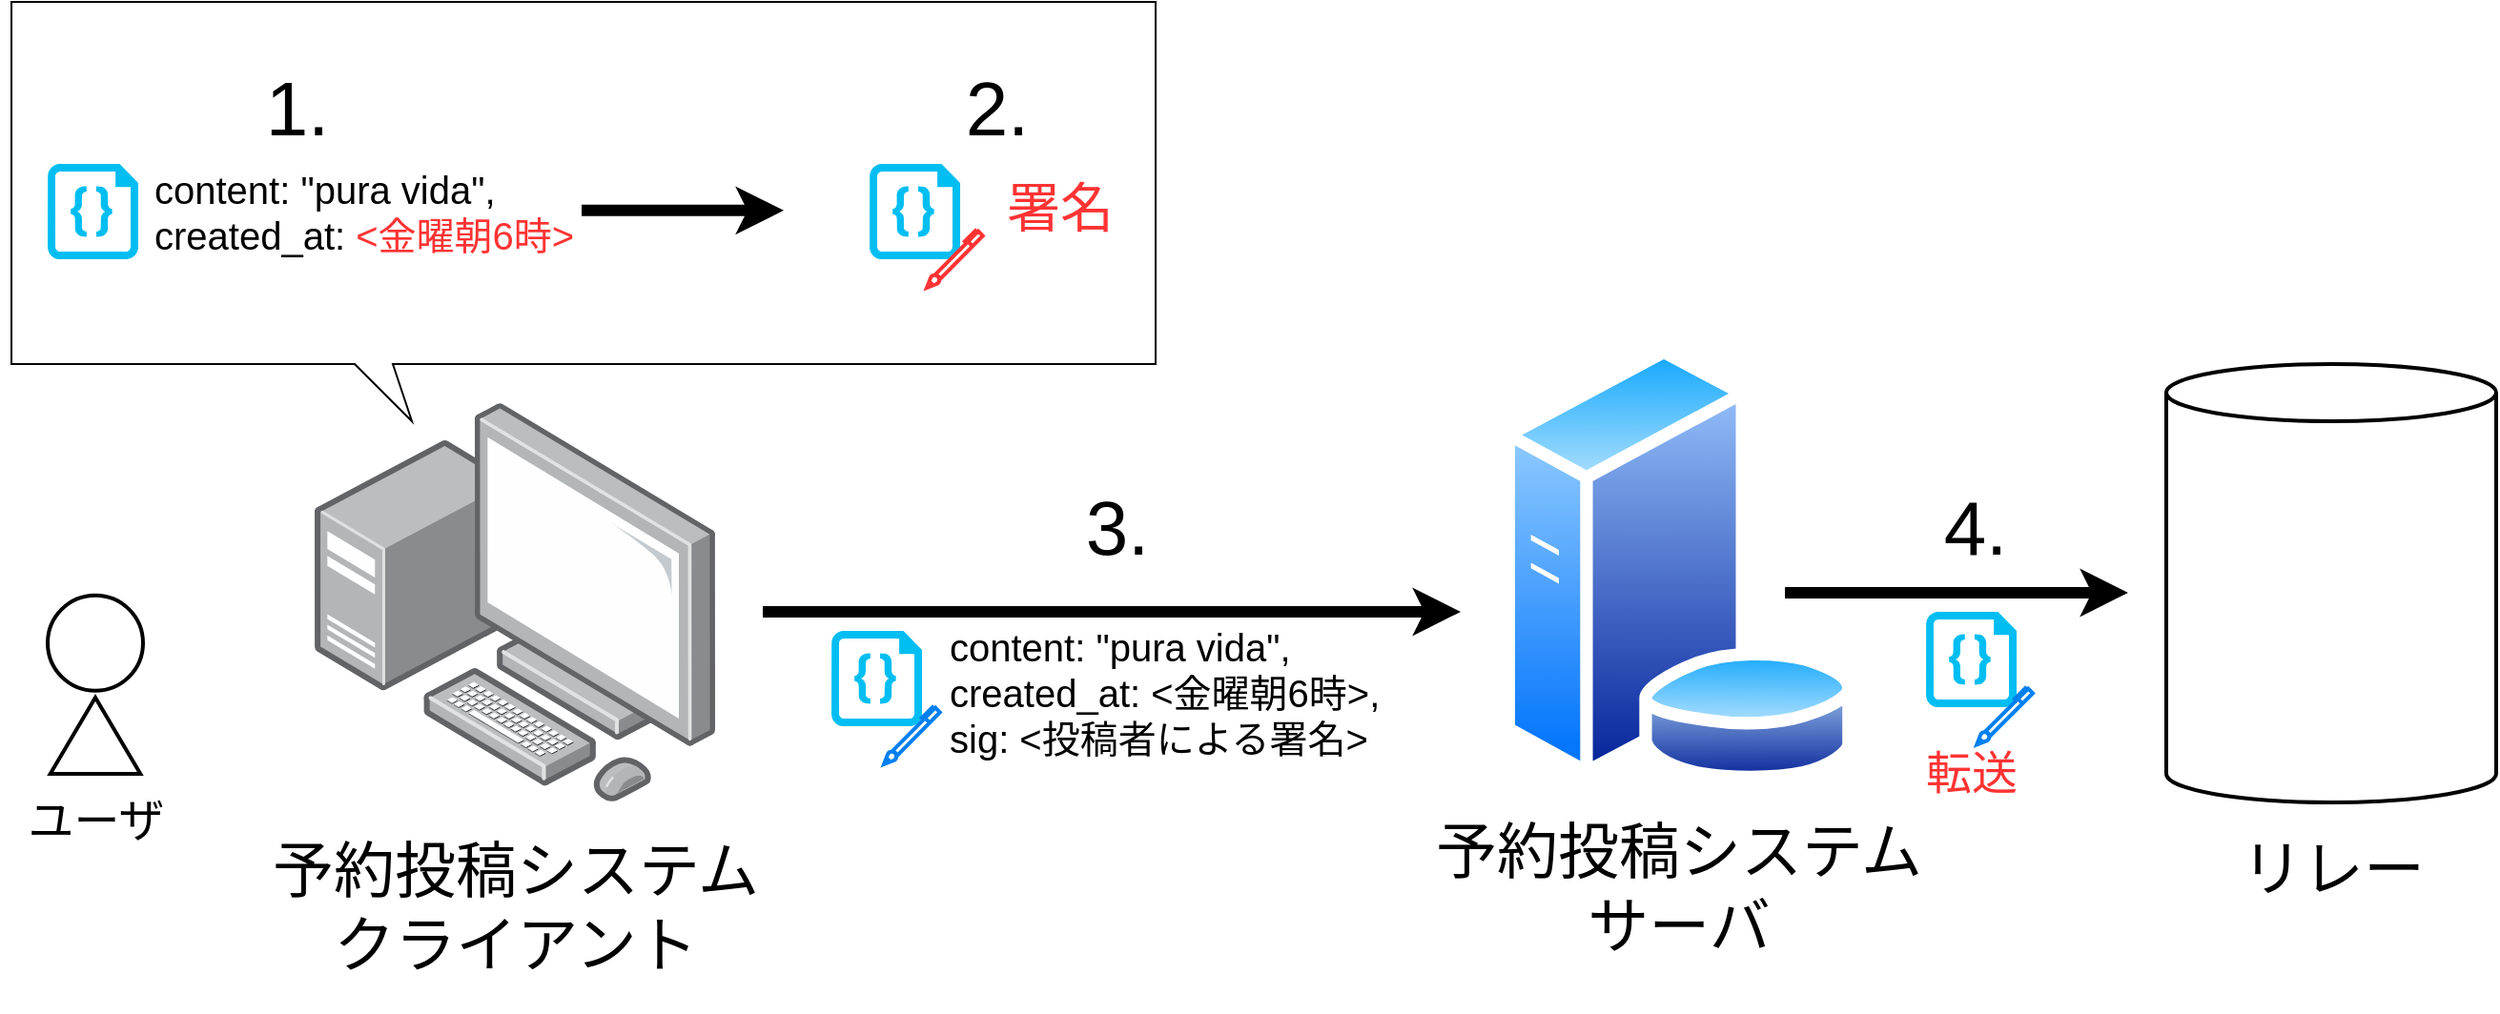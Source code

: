 <mxfile>
    <diagram id="YQlereqFKNG88Uhl_2Cm" name="ページ1">
        <mxGraphModel dx="1609" dy="1148" grid="1" gridSize="10" guides="1" tooltips="1" connect="1" arrows="1" fold="1" page="1" pageScale="1" pageWidth="1600" pageHeight="900" math="0" shadow="0">
            <root>
                <mxCell id="0"/>
                <mxCell id="1" parent="0"/>
                <mxCell id="48" value="" style="group" parent="1" vertex="1" connectable="0">
                    <mxGeometry x="1290" y="480" width="173" height="295" as="geometry"/>
                </mxCell>
                <mxCell id="12" value="リレー" style="text;html=1;align=center;verticalAlign=middle;resizable=0;points=[];autosize=1;strokeColor=none;fillColor=none;fontSize=32;strokeWidth=2;" parent="48" vertex="1">
                    <mxGeometry x="26.5" y="240" width="120" height="50" as="geometry"/>
                </mxCell>
                <mxCell id="27" value="" style="shape=cylinder3;whiteSpace=wrap;html=1;boundedLbl=1;backgroundOutline=1;size=15;strokeWidth=2;fontSize=40;fillColor=none;" parent="48" vertex="1">
                    <mxGeometry width="173" height="230" as="geometry"/>
                </mxCell>
                <mxCell id="49" value="" style="group" parent="1" vertex="1" connectable="0">
                    <mxGeometry x="690" y="470" width="600" height="340" as="geometry"/>
                </mxCell>
                <mxCell id="43" value="" style="aspect=fixed;perimeter=ellipsePerimeter;html=1;align=center;shadow=0;dashed=0;spacingTop=3;image;image=img/lib/active_directory/database_server.svg;" parent="49" vertex="1">
                    <mxGeometry x="250" width="188.6" height="230" as="geometry"/>
                </mxCell>
                <mxCell id="45" value="予約投稿システム&lt;br style=&quot;font-size: 32px;&quot;&gt;サーバ" style="text;html=1;align=center;verticalAlign=middle;resizable=0;points=[];autosize=1;strokeColor=none;fillColor=none;fontSize=32;strokeWidth=2;" parent="49" vertex="1">
                    <mxGeometry x="204.3" y="240" width="280" height="90" as="geometry"/>
                </mxCell>
                <mxCell id="57" value="" style="endArrow=classic;html=1;fontSize=24;strokeWidth=6;" parent="49" edge="1">
                    <mxGeometry width="50" height="50" relative="1" as="geometry">
                        <mxPoint x="400" y="130" as="sourcePoint"/>
                        <mxPoint x="580" y="130" as="targetPoint"/>
                    </mxGeometry>
                </mxCell>
                <mxCell id="58" value="4." style="text;html=1;strokeColor=none;fillColor=none;align=center;verticalAlign=middle;whiteSpace=wrap;rounded=0;fontSize=40;" parent="49" vertex="1">
                    <mxGeometry x="470" y="80" width="60" height="30" as="geometry"/>
                </mxCell>
                <mxCell id="56" value="3." style="text;html=1;strokeColor=none;fillColor=none;align=center;verticalAlign=middle;whiteSpace=wrap;rounded=0;fontSize=40;" parent="49" vertex="1">
                    <mxGeometry x="20" y="80" width="60" height="30" as="geometry"/>
                </mxCell>
                <mxCell id="61" value="content: &quot;pura vida&quot;,&lt;br&gt;created_at: &amp;lt;金曜朝6時&amp;gt;,&lt;br&gt;sig: &amp;lt;投稿者による署名&amp;gt;" style="text;html=1;strokeColor=none;fillColor=none;align=left;verticalAlign=top;whiteSpace=wrap;rounded=0;fontSize=20;" parent="49" vertex="1">
                    <mxGeometry x="-40" y="140" width="274" height="80" as="geometry"/>
                </mxCell>
                <mxCell id="74" value="" style="verticalLabelPosition=bottom;html=1;verticalAlign=top;align=center;strokeColor=none;fillColor=#00BEF2;shape=mxgraph.azure.code_file;pointerEvents=1;fontSize=20;" vertex="1" parent="49">
                    <mxGeometry x="474" y="140" width="47.5" height="50" as="geometry"/>
                </mxCell>
                <mxCell id="75" value="&lt;font color=&quot;#ff3333&quot;&gt;転送&lt;/font&gt;" style="text;html=1;strokeColor=none;fillColor=none;align=center;verticalAlign=middle;whiteSpace=wrap;rounded=0;fontSize=24;" vertex="1" parent="49">
                    <mxGeometry x="467.75" y="210" width="60" height="30" as="geometry"/>
                </mxCell>
                <mxCell id="78" value="" style="html=1;verticalLabelPosition=bottom;align=center;labelBackgroundColor=#ffffff;verticalAlign=top;strokeWidth=2;strokeColor=#0080F0;shadow=0;dashed=0;shape=mxgraph.ios7.icons.pen;fontSize=24;fontColor=#FF3333;" vertex="1" parent="49">
                    <mxGeometry x="500.6" y="180" width="29.4" height="29.7" as="geometry"/>
                </mxCell>
                <mxCell id="50" value="" style="group" parent="1" vertex="1" connectable="0">
                    <mxGeometry x="254" y="500" width="392.9" height="320" as="geometry"/>
                </mxCell>
                <mxCell id="46" value="" style="points=[];aspect=fixed;html=1;align=center;shadow=0;dashed=0;image;image=img/lib/allied_telesis/computer_and_terminals/Personal_Computer_with_Server.svg;" parent="50" vertex="1">
                    <mxGeometry x="65" width="210" height="210" as="geometry"/>
                </mxCell>
                <mxCell id="47" value="予約投稿システム&lt;br style=&quot;font-size: 32px;&quot;&gt;クライアント" style="text;html=1;align=center;verticalAlign=middle;resizable=0;points=[];autosize=1;strokeColor=none;fillColor=none;fontSize=32;strokeWidth=2;" parent="50" vertex="1">
                    <mxGeometry x="30" y="220" width="280" height="90" as="geometry"/>
                </mxCell>
                <mxCell id="60" value="" style="verticalLabelPosition=bottom;html=1;verticalAlign=top;align=center;strokeColor=none;fillColor=#00BEF2;shape=mxgraph.azure.code_file;pointerEvents=1;fontSize=20;" parent="50" vertex="1">
                    <mxGeometry x="336" y="120" width="47.5" height="50" as="geometry"/>
                </mxCell>
                <mxCell id="77" value="&lt;span style=&quot;color: rgba(0, 0, 0, 0); font-family: monospace; font-size: 0px; text-align: start; background-color: rgb(251, 251, 251);&quot;&gt;%3CmxGraphModel%3E%3Croot%3E%3CmxCell%20id%3D%220%22%2F%3E%3CmxCell%20id%3D%221%22%20parent%3D%220%22%2F%3E%3CmxCell%20id%3D%222%22%20value%3D%22%22%20style%3D%22verticalLabelPosition%3Dbottom%3Bhtml%3D1%3BverticalAlign%3Dtop%3Balign%3Dcenter%3BstrokeColor%3Dnone%3BfillColor%3D%2300BEF2%3Bshape%3Dmxgraph.azure.code_file%3BpointerEvents%3D1%3BfontSize%3D20%3B%22%20vertex%3D%221%22%20parent%3D%221%22%3E%3CmxGeometry%20x%3D%22179%22%20y%3D%22375%22%20width%3D%2247.5%22%20height%3D%2250%22%20as%3D%22geometry%22%2F%3E%3C%2FmxCell%3E%3C%2Froot%3E%3C%2FmxGraphModel%3E&lt;/span&gt;&lt;span style=&quot;color: rgba(0, 0, 0, 0); font-family: monospace; font-size: 0px; text-align: start; background-color: rgb(251, 251, 251);&quot;&gt;%3CmxGraphModel%3E%3Croot%3E%3CmxCell%20id%3D%220%22%2F%3E%3CmxCell%20id%3D%221%22%20parent%3D%220%22%2F%3E%3CmxCell%20id%3D%222%22%20value%3D%22%22%20style%3D%22verticalLabelPosition%3Dbottom%3Bhtml%3D1%3BverticalAlign%3Dtop%3Balign%3Dcenter%3BstrokeColor%3Dnone%3BfillColor%3D%2300BEF2%3Bshape%3Dmxgraph.azure.code_file%3BpointerEvents%3D1%3BfontSize%3D20%3B%22%20vertex%3D%221%22%20parent%3D%221%22%3E%3CmxGeometry%20x%3D%22179%22%20y%3D%22375%22%20width%3D%2247.5%22%20height%3D%2250%22%20as%3D%22geometry%22%2F%3E%3C%2FmxCell%3E%3C%2Froot%3E%3C%2FmxGraphModel%3E&lt;/span&gt;" style="html=1;verticalLabelPosition=bottom;align=center;labelBackgroundColor=#ffffff;verticalAlign=top;strokeWidth=2;strokeColor=#0080F0;shadow=0;dashed=0;shape=mxgraph.ios7.icons.pen;fontSize=24;fontColor=#FF3333;" vertex="1" parent="50">
                    <mxGeometry x="363.5" y="160" width="29.4" height="30" as="geometry"/>
                </mxCell>
                <mxCell id="42" value="ユーザ" style="text;html=1;align=center;verticalAlign=middle;resizable=0;points=[];autosize=1;strokeColor=none;fillColor=none;fontSize=24;strokeWidth=2;" parent="1" vertex="1">
                    <mxGeometry x="154" y="700" width="100" height="40" as="geometry"/>
                </mxCell>
                <mxCell id="54" value="" style="group" parent="1" vertex="1" connectable="0">
                    <mxGeometry x="179" y="601.37" width="50" height="93.635" as="geometry"/>
                </mxCell>
                <mxCell id="3" value="" style="ellipse;whiteSpace=wrap;html=1;aspect=fixed;fontSize=40;fillColor=none;strokeWidth=2;" parent="54" vertex="1">
                    <mxGeometry width="50" height="50" as="geometry"/>
                </mxCell>
                <mxCell id="4" value="" style="triangle;whiteSpace=wrap;html=1;fontSize=40;rotation=-90;fillColor=none;strokeWidth=2;" parent="54" vertex="1">
                    <mxGeometry x="5" y="50" width="40" height="47.27" as="geometry"/>
                </mxCell>
                <mxCell id="55" value="" style="endArrow=classic;html=1;fontSize=24;strokeWidth=6;" parent="1" edge="1">
                    <mxGeometry width="50" height="50" relative="1" as="geometry">
                        <mxPoint x="554" y="610" as="sourcePoint"/>
                        <mxPoint x="920" y="610" as="targetPoint"/>
                    </mxGeometry>
                </mxCell>
                <mxCell id="76" value="" style="shape=callout;whiteSpace=wrap;html=1;perimeter=calloutPerimeter;fontSize=24;fontColor=#FF3333;size=30;position=0.3;position2=0.35;" vertex="1" parent="1">
                    <mxGeometry x="160" y="290" width="600" height="220" as="geometry"/>
                </mxCell>
                <mxCell id="81" value="" style="group" vertex="1" connectable="0" parent="1">
                    <mxGeometry x="179" y="370" width="280" height="60" as="geometry"/>
                </mxCell>
                <mxCell id="79" value="" style="verticalLabelPosition=bottom;html=1;verticalAlign=top;align=center;strokeColor=none;fillColor=#00BEF2;shape=mxgraph.azure.code_file;pointerEvents=1;fontSize=20;" vertex="1" parent="81">
                    <mxGeometry y="5" width="47.5" height="50" as="geometry"/>
                </mxCell>
                <mxCell id="80" value="content: &quot;pura vida&quot;,&lt;br&gt;created_at: &lt;font color=&quot;#ff3333&quot;&gt;&amp;lt;金曜朝6時&amp;gt;&lt;/font&gt;" style="text;html=1;strokeColor=none;fillColor=none;align=left;verticalAlign=top;whiteSpace=wrap;rounded=0;fontSize=20;" vertex="1" parent="81">
                    <mxGeometry x="54" width="226" height="60" as="geometry"/>
                </mxCell>
                <mxCell id="83" value="1." style="text;html=1;strokeColor=none;fillColor=none;align=center;verticalAlign=middle;whiteSpace=wrap;rounded=0;fontSize=40;" vertex="1" parent="1">
                    <mxGeometry x="280" y="330" width="60" height="30" as="geometry"/>
                </mxCell>
                <mxCell id="84" value="" style="endArrow=classic;html=1;fontSize=24;strokeWidth=6;" edge="1" parent="1">
                    <mxGeometry width="50" height="50" relative="1" as="geometry">
                        <mxPoint x="459" y="399.41" as="sourcePoint"/>
                        <mxPoint x="565" y="399.41" as="targetPoint"/>
                    </mxGeometry>
                </mxCell>
                <mxCell id="85" value="" style="verticalLabelPosition=bottom;html=1;verticalAlign=top;align=center;strokeColor=none;fillColor=#00BEF2;shape=mxgraph.azure.code_file;pointerEvents=1;fontSize=20;" vertex="1" parent="1">
                    <mxGeometry x="610" y="375" width="47.5" height="50" as="geometry"/>
                </mxCell>
                <mxCell id="86" value="&lt;span style=&quot;color: rgba(0, 0, 0, 0); font-family: monospace; font-size: 0px; text-align: start; background-color: rgb(251, 251, 251);&quot;&gt;%3CmxGraphModel%3E%3Croot%3E%3CmxCell%20id%3D%220%22%2F%3E%3CmxCell%20id%3D%221%22%20parent%3D%220%22%2F%3E%3CmxCell%20id%3D%222%22%20value%3D%22%22%20style%3D%22verticalLabelPosition%3Dbottom%3Bhtml%3D1%3BverticalAlign%3Dtop%3Balign%3Dcenter%3BstrokeColor%3Dnone%3BfillColor%3D%2300BEF2%3Bshape%3Dmxgraph.azure.code_file%3BpointerEvents%3D1%3BfontSize%3D20%3B%22%20vertex%3D%221%22%20parent%3D%221%22%3E%3CmxGeometry%20x%3D%22179%22%20y%3D%22375%22%20width%3D%2247.5%22%20height%3D%2250%22%20as%3D%22geometry%22%2F%3E%3C%2FmxCell%3E%3C%2Froot%3E%3C%2FmxGraphModel%3E&lt;/span&gt;&lt;span style=&quot;color: rgba(0, 0, 0, 0); font-family: monospace; font-size: 0px; text-align: start; background-color: rgb(251, 251, 251);&quot;&gt;%3CmxGraphModel%3E%3Croot%3E%3CmxCell%20id%3D%220%22%2F%3E%3CmxCell%20id%3D%221%22%20parent%3D%220%22%2F%3E%3CmxCell%20id%3D%222%22%20value%3D%22%22%20style%3D%22verticalLabelPosition%3Dbottom%3Bhtml%3D1%3BverticalAlign%3Dtop%3Balign%3Dcenter%3BstrokeColor%3Dnone%3BfillColor%3D%2300BEF2%3Bshape%3Dmxgraph.azure.code_file%3BpointerEvents%3D1%3BfontSize%3D20%3B%22%20vertex%3D%221%22%20parent%3D%221%22%3E%3CmxGeometry%20x%3D%22179%22%20y%3D%22375%22%20width%3D%2247.5%22%20height%3D%2250%22%20as%3D%22geometry%22%2F%3E%3C%2FmxCell%3E%3C%2Froot%3E%3C%2FmxGraphModel%3E&lt;/span&gt;" style="html=1;verticalLabelPosition=bottom;align=center;labelBackgroundColor=#ffffff;verticalAlign=top;strokeWidth=2;strokeColor=#FF3333;shadow=0;dashed=0;shape=mxgraph.ios7.icons.pen;fontSize=24;fontColor=#FF3333;" vertex="1" parent="1">
                    <mxGeometry x="640" y="410" width="29.4" height="30" as="geometry"/>
                </mxCell>
                <mxCell id="97" value="2." style="text;html=1;strokeColor=none;fillColor=none;align=center;verticalAlign=middle;whiteSpace=wrap;rounded=0;fontSize=40;" vertex="1" parent="1">
                    <mxGeometry x="646.9" y="330" width="60" height="30" as="geometry"/>
                </mxCell>
                <mxCell id="100" value="&lt;font color=&quot;#ff3333&quot;&gt;署名&lt;/font&gt;" style="text;html=1;strokeColor=none;fillColor=none;align=left;verticalAlign=top;whiteSpace=wrap;rounded=0;fontSize=28;" vertex="1" parent="1">
                    <mxGeometry x="680" y="375" width="68.7" height="50" as="geometry"/>
                </mxCell>
            </root>
        </mxGraphModel>
    </diagram>
</mxfile>

